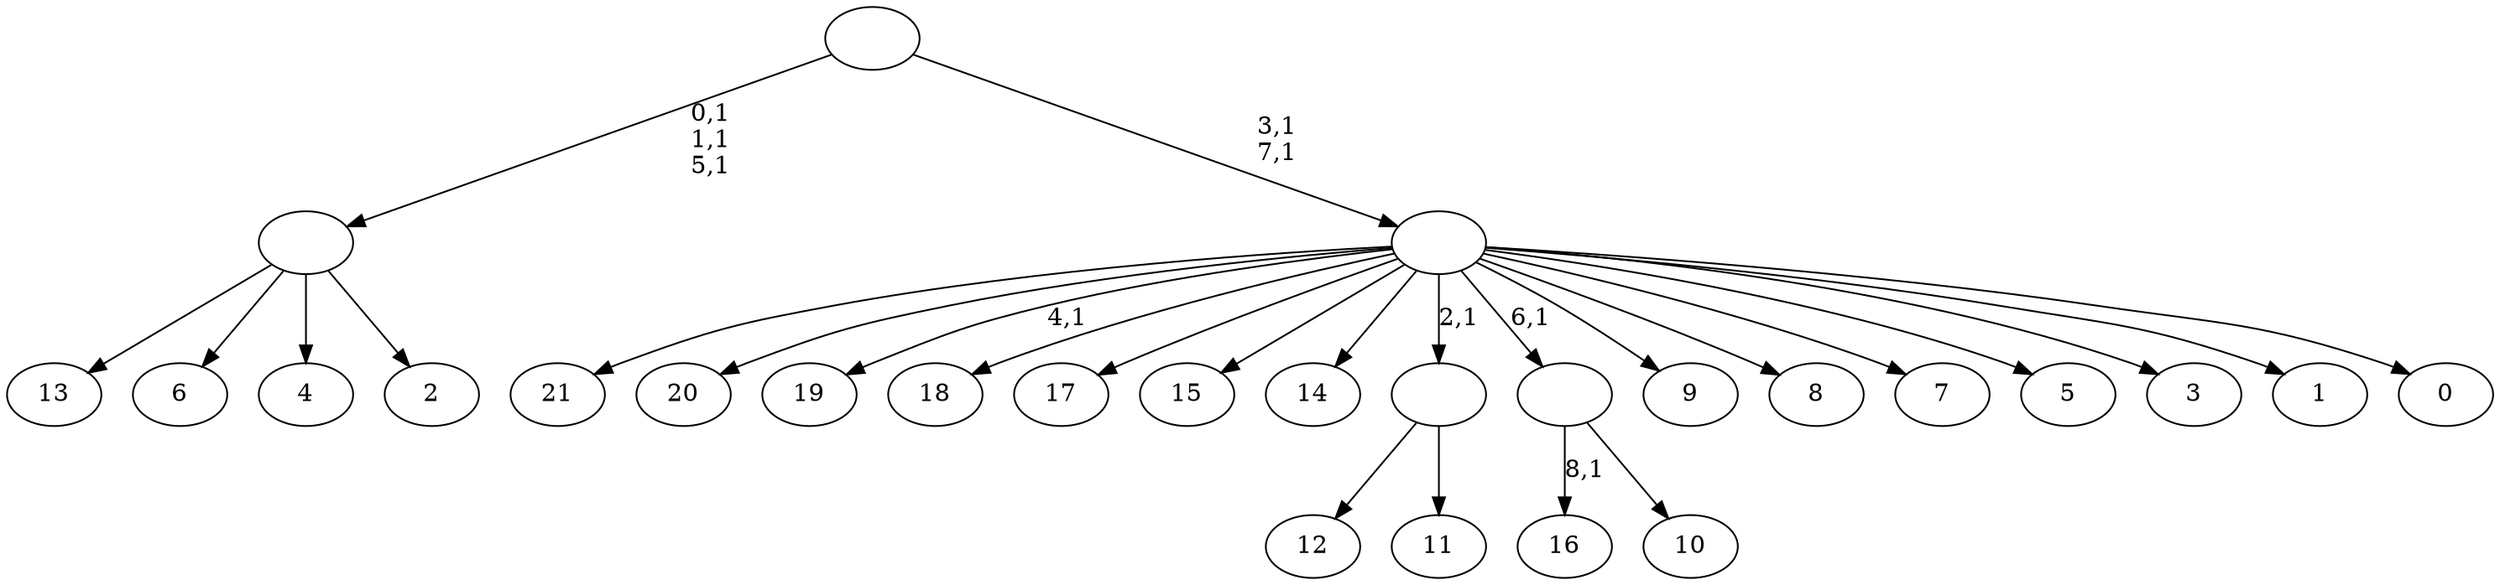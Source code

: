 digraph T {
	31 [label="21"]
	30 [label="20"]
	29 [label="19"]
	27 [label="18"]
	26 [label="17"]
	25 [label="16"]
	23 [label="15"]
	22 [label="14"]
	21 [label="13"]
	20 [label="12"]
	19 [label="11"]
	18 [label=""]
	17 [label="10"]
	16 [label=""]
	15 [label="9"]
	14 [label="8"]
	13 [label="7"]
	12 [label="6"]
	11 [label="5"]
	10 [label="4"]
	9 [label="3"]
	8 [label="2"]
	7 [label=""]
	4 [label="1"]
	3 [label="0"]
	2 [label=""]
	0 [label=""]
	18 -> 20 [label=""]
	18 -> 19 [label=""]
	16 -> 25 [label="8,1"]
	16 -> 17 [label=""]
	7 -> 21 [label=""]
	7 -> 12 [label=""]
	7 -> 10 [label=""]
	7 -> 8 [label=""]
	2 -> 29 [label="4,1"]
	2 -> 31 [label=""]
	2 -> 30 [label=""]
	2 -> 27 [label=""]
	2 -> 26 [label=""]
	2 -> 23 [label=""]
	2 -> 22 [label=""]
	2 -> 18 [label="2,1"]
	2 -> 16 [label="6,1"]
	2 -> 15 [label=""]
	2 -> 14 [label=""]
	2 -> 13 [label=""]
	2 -> 11 [label=""]
	2 -> 9 [label=""]
	2 -> 4 [label=""]
	2 -> 3 [label=""]
	0 -> 2 [label="3,1\n7,1"]
	0 -> 7 [label="0,1\n1,1\n5,1"]
}
